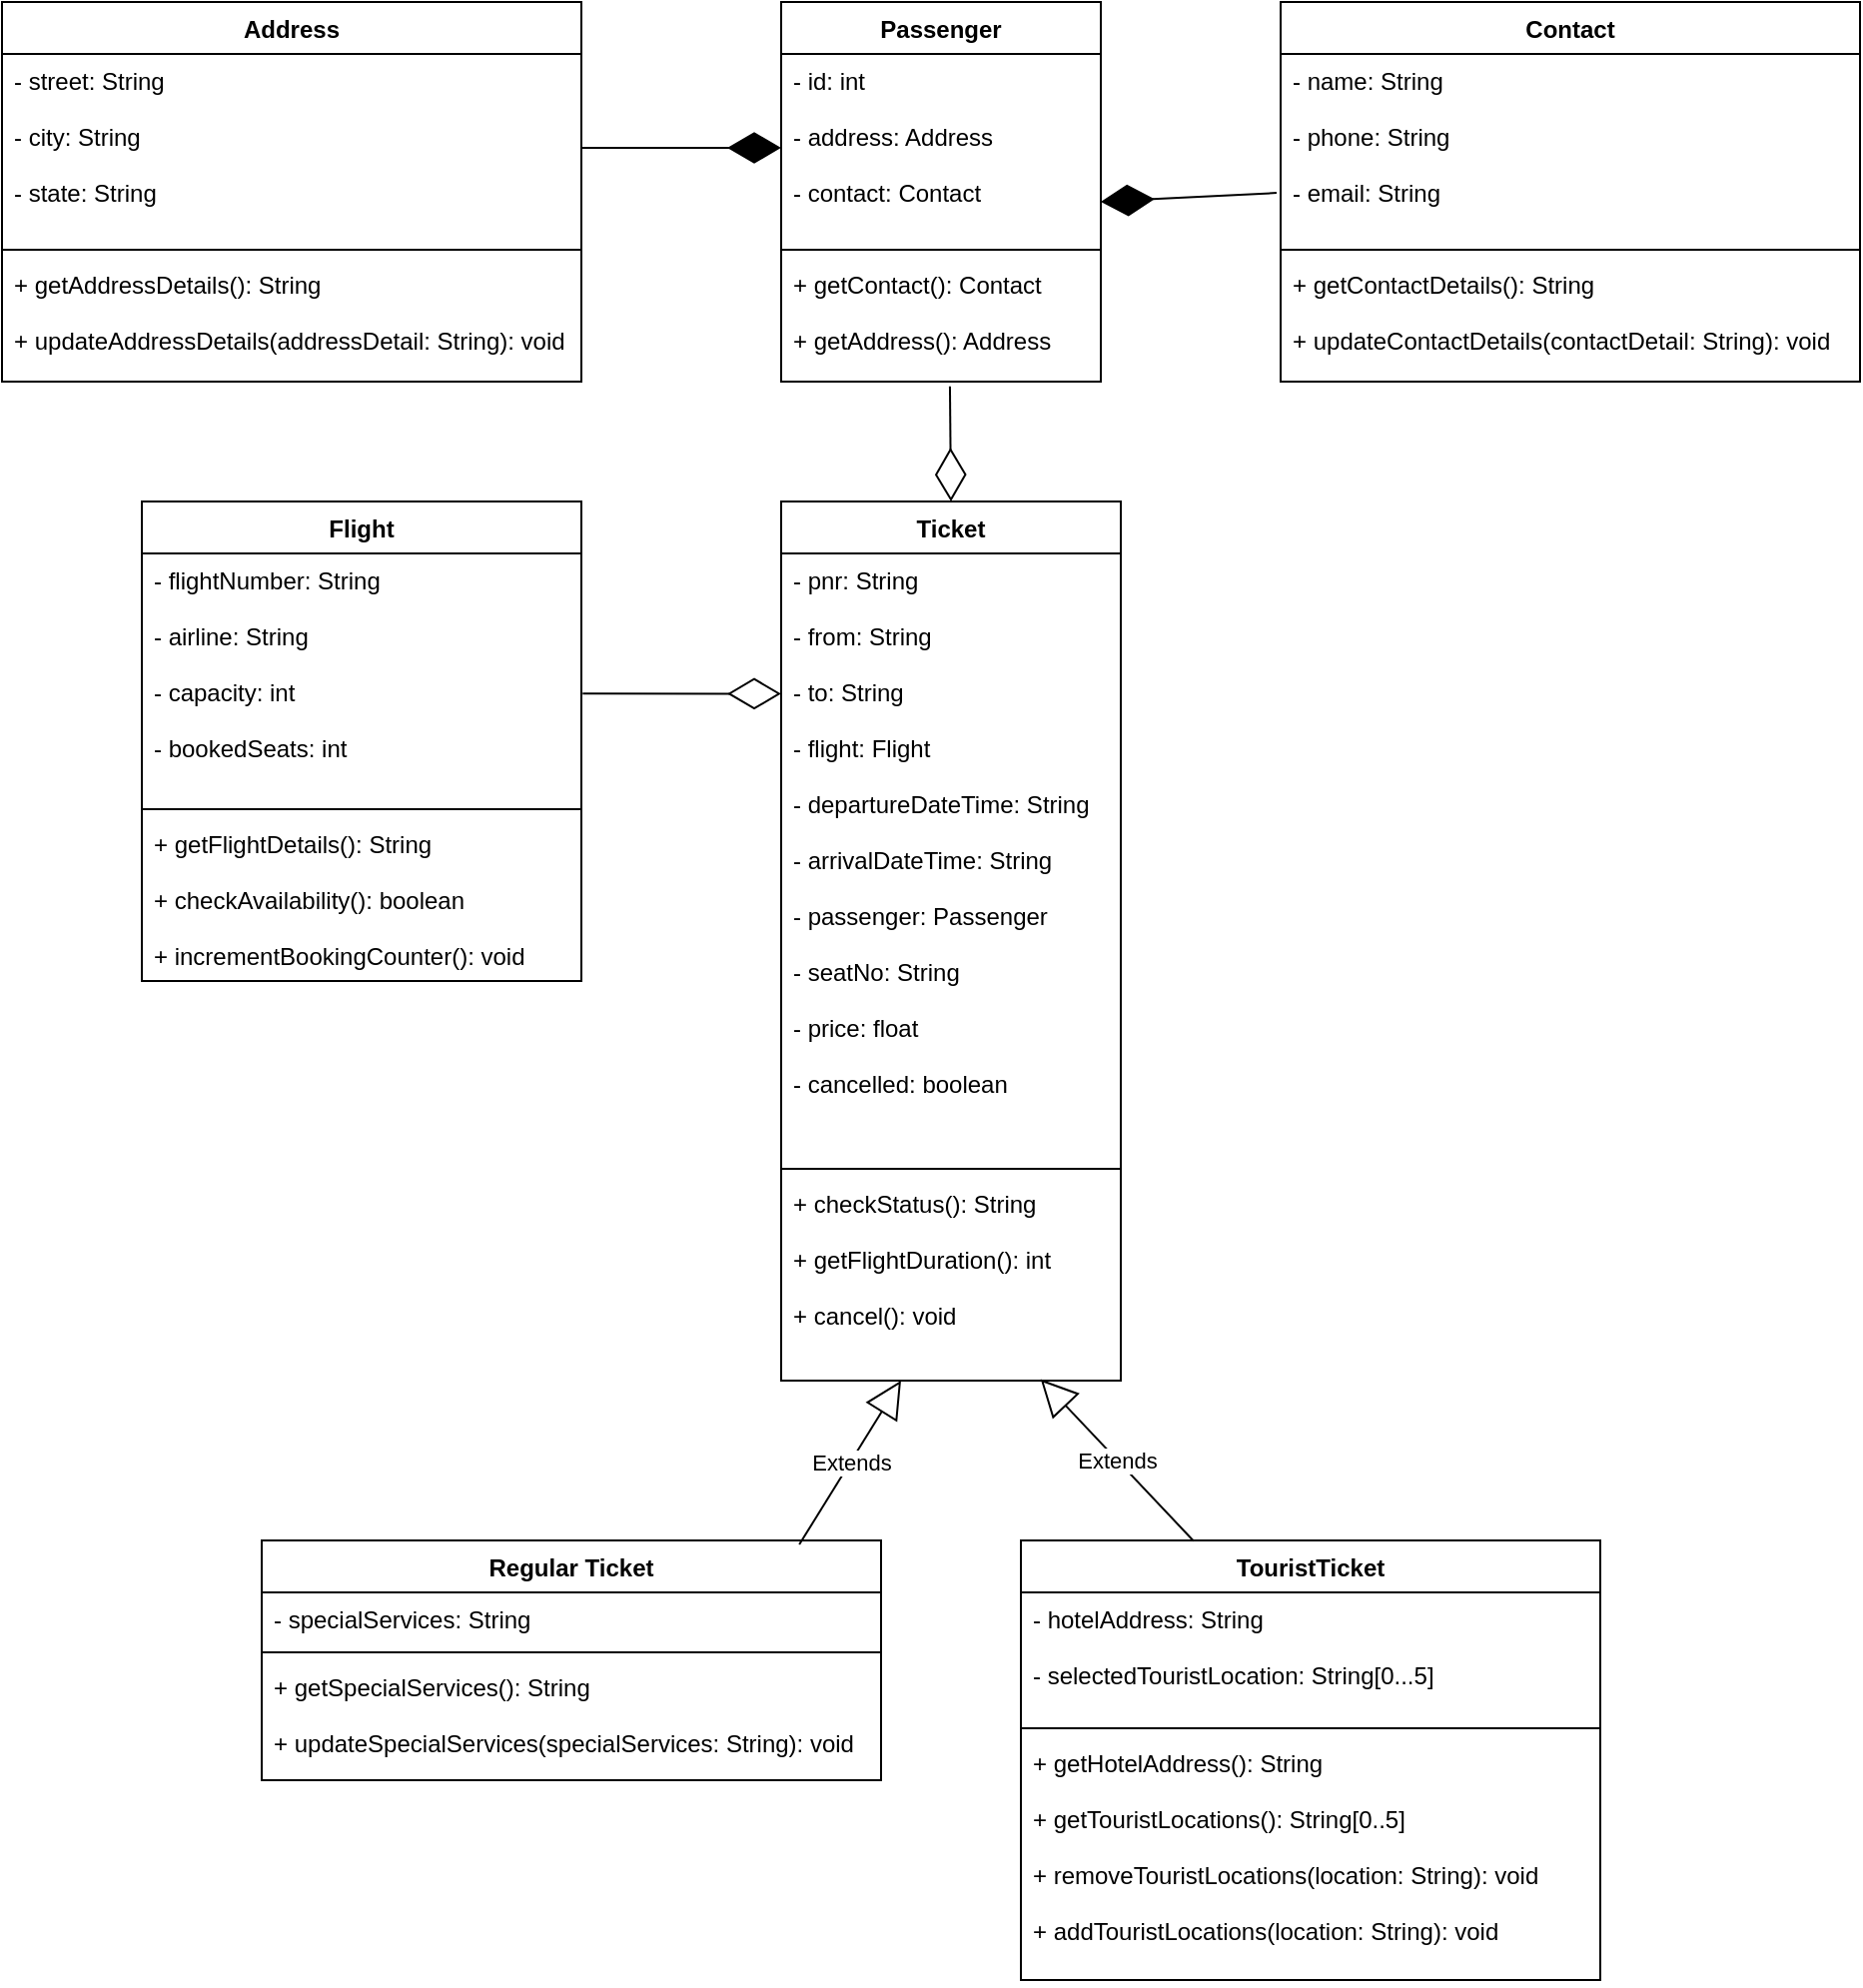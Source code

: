 <mxfile version="16.5.3" type="github">
  <diagram id="S8kexdlC8seh0NZKbYJ4" name="Page-1">
    <mxGraphModel dx="1038" dy="571" grid="1" gridSize="10" guides="1" tooltips="1" connect="1" arrows="1" fold="1" page="1" pageScale="1" pageWidth="850" pageHeight="1100" math="0" shadow="0">
      <root>
        <mxCell id="0" />
        <mxCell id="1" parent="0" />
        <mxCell id="JQjpABJw8iAlLippr4K8-1" value="Address" style="swimlane;fontStyle=1;align=center;verticalAlign=top;childLayout=stackLayout;horizontal=1;startSize=26;horizontalStack=0;resizeParent=1;resizeParentMax=0;resizeLast=0;collapsible=1;marginBottom=0;" parent="1" vertex="1">
          <mxGeometry x="80" y="190" width="290" height="190" as="geometry" />
        </mxCell>
        <mxCell id="JQjpABJw8iAlLippr4K8-2" value="- street: String&#xa;&#xa;- city: String&#xa;&#xa;- state: String&#xa;" style="text;strokeColor=none;fillColor=none;align=left;verticalAlign=top;spacingLeft=4;spacingRight=4;overflow=hidden;rotatable=0;points=[[0,0.5],[1,0.5]];portConstraint=eastwest;" parent="JQjpABJw8iAlLippr4K8-1" vertex="1">
          <mxGeometry y="26" width="290" height="94" as="geometry" />
        </mxCell>
        <mxCell id="JQjpABJw8iAlLippr4K8-3" value="" style="line;strokeWidth=1;fillColor=none;align=left;verticalAlign=middle;spacingTop=-1;spacingLeft=3;spacingRight=3;rotatable=0;labelPosition=right;points=[];portConstraint=eastwest;" parent="JQjpABJw8iAlLippr4K8-1" vertex="1">
          <mxGeometry y="120" width="290" height="8" as="geometry" />
        </mxCell>
        <mxCell id="JQjpABJw8iAlLippr4K8-4" value="+ getAddressDetails(): String&#xa;&#xa;+ updateAddressDetails(addressDetail: String): void" style="text;strokeColor=none;fillColor=none;align=left;verticalAlign=top;spacingLeft=4;spacingRight=4;overflow=hidden;rotatable=0;points=[[0,0.5],[1,0.5]];portConstraint=eastwest;" parent="JQjpABJw8iAlLippr4K8-1" vertex="1">
          <mxGeometry y="128" width="290" height="62" as="geometry" />
        </mxCell>
        <mxCell id="JQjpABJw8iAlLippr4K8-5" value="Passenger" style="swimlane;fontStyle=1;align=center;verticalAlign=top;childLayout=stackLayout;horizontal=1;startSize=26;horizontalStack=0;resizeParent=1;resizeParentMax=0;resizeLast=0;collapsible=1;marginBottom=0;" parent="1" vertex="1">
          <mxGeometry x="470" y="190" width="160" height="190" as="geometry" />
        </mxCell>
        <mxCell id="JQjpABJw8iAlLippr4K8-6" value="- id: int&#xa;&#xa;- address: Address&#xa;&#xa;- contact: Contact&#xa;" style="text;strokeColor=none;fillColor=none;align=left;verticalAlign=top;spacingLeft=4;spacingRight=4;overflow=hidden;rotatable=0;points=[[0,0.5],[1,0.5]];portConstraint=eastwest;" parent="JQjpABJw8iAlLippr4K8-5" vertex="1">
          <mxGeometry y="26" width="160" height="94" as="geometry" />
        </mxCell>
        <mxCell id="JQjpABJw8iAlLippr4K8-7" value="" style="line;strokeWidth=1;fillColor=none;align=left;verticalAlign=middle;spacingTop=-1;spacingLeft=3;spacingRight=3;rotatable=0;labelPosition=right;points=[];portConstraint=eastwest;" parent="JQjpABJw8iAlLippr4K8-5" vertex="1">
          <mxGeometry y="120" width="160" height="8" as="geometry" />
        </mxCell>
        <mxCell id="JQjpABJw8iAlLippr4K8-8" value="+ getContact(): Contact&#xa;&#xa;+ getAddress(): Address" style="text;strokeColor=none;fillColor=none;align=left;verticalAlign=top;spacingLeft=4;spacingRight=4;overflow=hidden;rotatable=0;points=[[0,0.5],[1,0.5]];portConstraint=eastwest;" parent="JQjpABJw8iAlLippr4K8-5" vertex="1">
          <mxGeometry y="128" width="160" height="62" as="geometry" />
        </mxCell>
        <mxCell id="JQjpABJw8iAlLippr4K8-9" value="Contact" style="swimlane;fontStyle=1;align=center;verticalAlign=top;childLayout=stackLayout;horizontal=1;startSize=26;horizontalStack=0;resizeParent=1;resizeParentMax=0;resizeLast=0;collapsible=1;marginBottom=0;" parent="1" vertex="1">
          <mxGeometry x="720" y="190" width="290" height="190" as="geometry" />
        </mxCell>
        <mxCell id="JQjpABJw8iAlLippr4K8-10" value="- name: String&#xa;&#xa;- phone: String&#xa;&#xa;- email: String&#xa;" style="text;strokeColor=none;fillColor=none;align=left;verticalAlign=top;spacingLeft=4;spacingRight=4;overflow=hidden;rotatable=0;points=[[0,0.5],[1,0.5]];portConstraint=eastwest;" parent="JQjpABJw8iAlLippr4K8-9" vertex="1">
          <mxGeometry y="26" width="290" height="94" as="geometry" />
        </mxCell>
        <mxCell id="JQjpABJw8iAlLippr4K8-11" value="" style="line;strokeWidth=1;fillColor=none;align=left;verticalAlign=middle;spacingTop=-1;spacingLeft=3;spacingRight=3;rotatable=0;labelPosition=right;points=[];portConstraint=eastwest;" parent="JQjpABJw8iAlLippr4K8-9" vertex="1">
          <mxGeometry y="120" width="290" height="8" as="geometry" />
        </mxCell>
        <mxCell id="JQjpABJw8iAlLippr4K8-12" value="+ getContactDetails(): String&#xa;&#xa;+ updateContactDetails(contactDetail: String): void" style="text;strokeColor=none;fillColor=none;align=left;verticalAlign=top;spacingLeft=4;spacingRight=4;overflow=hidden;rotatable=0;points=[[0,0.5],[1,0.5]];portConstraint=eastwest;" parent="JQjpABJw8iAlLippr4K8-9" vertex="1">
          <mxGeometry y="128" width="290" height="62" as="geometry" />
        </mxCell>
        <mxCell id="JQjpABJw8iAlLippr4K8-13" value="Ticket" style="swimlane;fontStyle=1;align=center;verticalAlign=top;childLayout=stackLayout;horizontal=1;startSize=26;horizontalStack=0;resizeParent=1;resizeParentMax=0;resizeLast=0;collapsible=1;marginBottom=0;" parent="1" vertex="1">
          <mxGeometry x="470" y="440" width="170" height="440" as="geometry" />
        </mxCell>
        <mxCell id="JQjpABJw8iAlLippr4K8-14" value="- pnr: String&#xa;&#xa;- from: String&#xa;&#xa;- to: String&#xa;&#xa;- flight: Flight&#xa;&#xa;- departureDateTime: String&#xa;&#xa;- arrivalDateTime: String&#xa;&#xa;- passenger: Passenger&#xa;&#xa;- seatNo: String&#xa;&#xa;- price: float&#xa;&#xa;- cancelled: boolean&#xa;" style="text;strokeColor=none;fillColor=none;align=left;verticalAlign=top;spacingLeft=4;spacingRight=4;overflow=hidden;rotatable=0;points=[[0,0.5],[1,0.5]];portConstraint=eastwest;" parent="JQjpABJw8iAlLippr4K8-13" vertex="1">
          <mxGeometry y="26" width="170" height="304" as="geometry" />
        </mxCell>
        <mxCell id="JQjpABJw8iAlLippr4K8-15" value="" style="line;strokeWidth=1;fillColor=none;align=left;verticalAlign=middle;spacingTop=-1;spacingLeft=3;spacingRight=3;rotatable=0;labelPosition=right;points=[];portConstraint=eastwest;" parent="JQjpABJw8iAlLippr4K8-13" vertex="1">
          <mxGeometry y="330" width="170" height="8" as="geometry" />
        </mxCell>
        <mxCell id="JQjpABJw8iAlLippr4K8-16" value="+ checkStatus(): String&#xa;&#xa;+ getFlightDuration(): int&#xa;&#xa;+ cancel(): void&#xa;" style="text;strokeColor=none;fillColor=none;align=left;verticalAlign=top;spacingLeft=4;spacingRight=4;overflow=hidden;rotatable=0;points=[[0,0.5],[1,0.5]];portConstraint=eastwest;" parent="JQjpABJw8iAlLippr4K8-13" vertex="1">
          <mxGeometry y="338" width="170" height="102" as="geometry" />
        </mxCell>
        <mxCell id="JQjpABJw8iAlLippr4K8-17" value="Flight" style="swimlane;fontStyle=1;align=center;verticalAlign=top;childLayout=stackLayout;horizontal=1;startSize=26;horizontalStack=0;resizeParent=1;resizeParentMax=0;resizeLast=0;collapsible=1;marginBottom=0;" parent="1" vertex="1">
          <mxGeometry x="150" y="440" width="220" height="240" as="geometry" />
        </mxCell>
        <mxCell id="JQjpABJw8iAlLippr4K8-18" value="- flightNumber: String&#xa;&#xa;- airline: String&#xa;&#xa;- capacity: int&#xa;&#xa;- bookedSeats: int" style="text;strokeColor=none;fillColor=none;align=left;verticalAlign=top;spacingLeft=4;spacingRight=4;overflow=hidden;rotatable=0;points=[[0,0.5],[1,0.5]];portConstraint=eastwest;" parent="JQjpABJw8iAlLippr4K8-17" vertex="1">
          <mxGeometry y="26" width="220" height="124" as="geometry" />
        </mxCell>
        <mxCell id="JQjpABJw8iAlLippr4K8-19" value="" style="line;strokeWidth=1;fillColor=none;align=left;verticalAlign=middle;spacingTop=-1;spacingLeft=3;spacingRight=3;rotatable=0;labelPosition=right;points=[];portConstraint=eastwest;" parent="JQjpABJw8iAlLippr4K8-17" vertex="1">
          <mxGeometry y="150" width="220" height="8" as="geometry" />
        </mxCell>
        <mxCell id="JQjpABJw8iAlLippr4K8-20" value="+ getFlightDetails(): String&#xa;&#xa;+ checkAvailability(): boolean&#xa;&#xa;+ incrementBookingCounter(): void" style="text;strokeColor=none;fillColor=none;align=left;verticalAlign=top;spacingLeft=4;spacingRight=4;overflow=hidden;rotatable=0;points=[[0,0.5],[1,0.5]];portConstraint=eastwest;" parent="JQjpABJw8iAlLippr4K8-17" vertex="1">
          <mxGeometry y="158" width="220" height="82" as="geometry" />
        </mxCell>
        <mxCell id="JQjpABJw8iAlLippr4K8-21" value="Regular Ticket" style="swimlane;fontStyle=1;align=center;verticalAlign=top;childLayout=stackLayout;horizontal=1;startSize=26;horizontalStack=0;resizeParent=1;resizeParentMax=0;resizeLast=0;collapsible=1;marginBottom=0;" parent="1" vertex="1">
          <mxGeometry x="210" y="960" width="310" height="120" as="geometry" />
        </mxCell>
        <mxCell id="JQjpABJw8iAlLippr4K8-22" value="- specialServices: String" style="text;strokeColor=none;fillColor=none;align=left;verticalAlign=top;spacingLeft=4;spacingRight=4;overflow=hidden;rotatable=0;points=[[0,0.5],[1,0.5]];portConstraint=eastwest;" parent="JQjpABJw8iAlLippr4K8-21" vertex="1">
          <mxGeometry y="26" width="310" height="26" as="geometry" />
        </mxCell>
        <mxCell id="JQjpABJw8iAlLippr4K8-23" value="" style="line;strokeWidth=1;fillColor=none;align=left;verticalAlign=middle;spacingTop=-1;spacingLeft=3;spacingRight=3;rotatable=0;labelPosition=right;points=[];portConstraint=eastwest;" parent="JQjpABJw8iAlLippr4K8-21" vertex="1">
          <mxGeometry y="52" width="310" height="8" as="geometry" />
        </mxCell>
        <mxCell id="JQjpABJw8iAlLippr4K8-24" value="+ getSpecialServices(): String&#xa;&#xa;+ updateSpecialServices(specialServices: String): void" style="text;strokeColor=none;fillColor=none;align=left;verticalAlign=top;spacingLeft=4;spacingRight=4;overflow=hidden;rotatable=0;points=[[0,0.5],[1,0.5]];portConstraint=eastwest;" parent="JQjpABJw8iAlLippr4K8-21" vertex="1">
          <mxGeometry y="60" width="310" height="60" as="geometry" />
        </mxCell>
        <mxCell id="JQjpABJw8iAlLippr4K8-25" value="TouristTicket" style="swimlane;fontStyle=1;align=center;verticalAlign=top;childLayout=stackLayout;horizontal=1;startSize=26;horizontalStack=0;resizeParent=1;resizeParentMax=0;resizeLast=0;collapsible=1;marginBottom=0;" parent="1" vertex="1">
          <mxGeometry x="590" y="960" width="290" height="220" as="geometry" />
        </mxCell>
        <mxCell id="JQjpABJw8iAlLippr4K8-26" value="- hotelAddress: String&#xa;&#xa;- selectedTouristLocation: String[0...5]&#xa;&#xa;&#xa;" style="text;strokeColor=none;fillColor=none;align=left;verticalAlign=top;spacingLeft=4;spacingRight=4;overflow=hidden;rotatable=0;points=[[0,0.5],[1,0.5]];portConstraint=eastwest;" parent="JQjpABJw8iAlLippr4K8-25" vertex="1">
          <mxGeometry y="26" width="290" height="64" as="geometry" />
        </mxCell>
        <mxCell id="JQjpABJw8iAlLippr4K8-27" value="" style="line;strokeWidth=1;fillColor=none;align=left;verticalAlign=middle;spacingTop=-1;spacingLeft=3;spacingRight=3;rotatable=0;labelPosition=right;points=[];portConstraint=eastwest;" parent="JQjpABJw8iAlLippr4K8-25" vertex="1">
          <mxGeometry y="90" width="290" height="8" as="geometry" />
        </mxCell>
        <mxCell id="JQjpABJw8iAlLippr4K8-28" value="+ getHotelAddress(): String&#xa;&#xa;+ getTouristLocations(): String[0..5]&#xa;&#xa;+ removeTouristLocations(location: String): void&#xa;&#xa;+ addTouristLocations(location: String): void" style="text;strokeColor=none;fillColor=none;align=left;verticalAlign=top;spacingLeft=4;spacingRight=4;overflow=hidden;rotatable=0;points=[[0,0.5],[1,0.5]];portConstraint=eastwest;" parent="JQjpABJw8iAlLippr4K8-25" vertex="1">
          <mxGeometry y="98" width="290" height="122" as="geometry" />
        </mxCell>
        <mxCell id="JQjpABJw8iAlLippr4K8-31" value="Extends" style="endArrow=block;endSize=16;endFill=0;html=1;rounded=0;exitX=0.868;exitY=0.017;exitDx=0;exitDy=0;exitPerimeter=0;" parent="1" source="JQjpABJw8iAlLippr4K8-21" edge="1">
          <mxGeometry width="160" relative="1" as="geometry">
            <mxPoint x="460" y="950" as="sourcePoint" />
            <mxPoint x="530" y="880" as="targetPoint" />
          </mxGeometry>
        </mxCell>
        <mxCell id="JQjpABJw8iAlLippr4K8-36" value="Extends" style="endArrow=block;endSize=16;endFill=0;html=1;rounded=0;entryX=0.764;entryY=0.993;entryDx=0;entryDy=0;entryPerimeter=0;exitX=0.298;exitY=0.001;exitDx=0;exitDy=0;exitPerimeter=0;" parent="1" source="JQjpABJw8iAlLippr4K8-25" target="JQjpABJw8iAlLippr4K8-16" edge="1">
          <mxGeometry width="160" relative="1" as="geometry">
            <mxPoint x="320" y="1050" as="sourcePoint" />
            <mxPoint x="480" y="1050" as="targetPoint" />
          </mxGeometry>
        </mxCell>
        <mxCell id="JQjpABJw8iAlLippr4K8-38" value="" style="endArrow=diamondThin;endFill=0;endSize=24;html=1;rounded=0;exitX=1.003;exitY=0.566;exitDx=0;exitDy=0;exitPerimeter=0;entryX=0;entryY=0.231;entryDx=0;entryDy=0;entryPerimeter=0;" parent="1" source="JQjpABJw8iAlLippr4K8-18" target="JQjpABJw8iAlLippr4K8-14" edge="1">
          <mxGeometry width="160" relative="1" as="geometry">
            <mxPoint x="380" y="464.0" as="sourcePoint" />
            <mxPoint x="460" y="650" as="targetPoint" />
          </mxGeometry>
        </mxCell>
        <mxCell id="JQjpABJw8iAlLippr4K8-39" value="" style="endArrow=diamondThin;endFill=0;endSize=24;html=1;rounded=0;entryX=0.5;entryY=0;entryDx=0;entryDy=0;exitX=0.528;exitY=1.039;exitDx=0;exitDy=0;exitPerimeter=0;" parent="1" source="JQjpABJw8iAlLippr4K8-8" target="JQjpABJw8iAlLippr4K8-13" edge="1">
          <mxGeometry width="160" relative="1" as="geometry">
            <mxPoint x="320" y="210" as="sourcePoint" />
            <mxPoint x="480" y="210" as="targetPoint" />
          </mxGeometry>
        </mxCell>
        <mxCell id="JQjpABJw8iAlLippr4K8-40" value="" style="endArrow=diamondThin;endFill=1;endSize=24;html=1;rounded=0;exitX=1;exitY=0.5;exitDx=0;exitDy=0;" parent="1" source="JQjpABJw8iAlLippr4K8-2" target="JQjpABJw8iAlLippr4K8-6" edge="1">
          <mxGeometry width="160" relative="1" as="geometry">
            <mxPoint x="330" y="410" as="sourcePoint" />
            <mxPoint x="490" y="410" as="targetPoint" />
          </mxGeometry>
        </mxCell>
        <mxCell id="JQjpABJw8iAlLippr4K8-42" value="" style="endArrow=diamondThin;endFill=1;endSize=24;html=1;rounded=0;exitX=-0.007;exitY=0.74;exitDx=0;exitDy=0;exitPerimeter=0;entryX=1;entryY=0.787;entryDx=0;entryDy=0;entryPerimeter=0;" parent="1" source="JQjpABJw8iAlLippr4K8-10" target="JQjpABJw8iAlLippr4K8-6" edge="1">
          <mxGeometry width="160" relative="1" as="geometry">
            <mxPoint x="640" y="300" as="sourcePoint" />
            <mxPoint x="650" y="290" as="targetPoint" />
          </mxGeometry>
        </mxCell>
      </root>
    </mxGraphModel>
  </diagram>
</mxfile>
